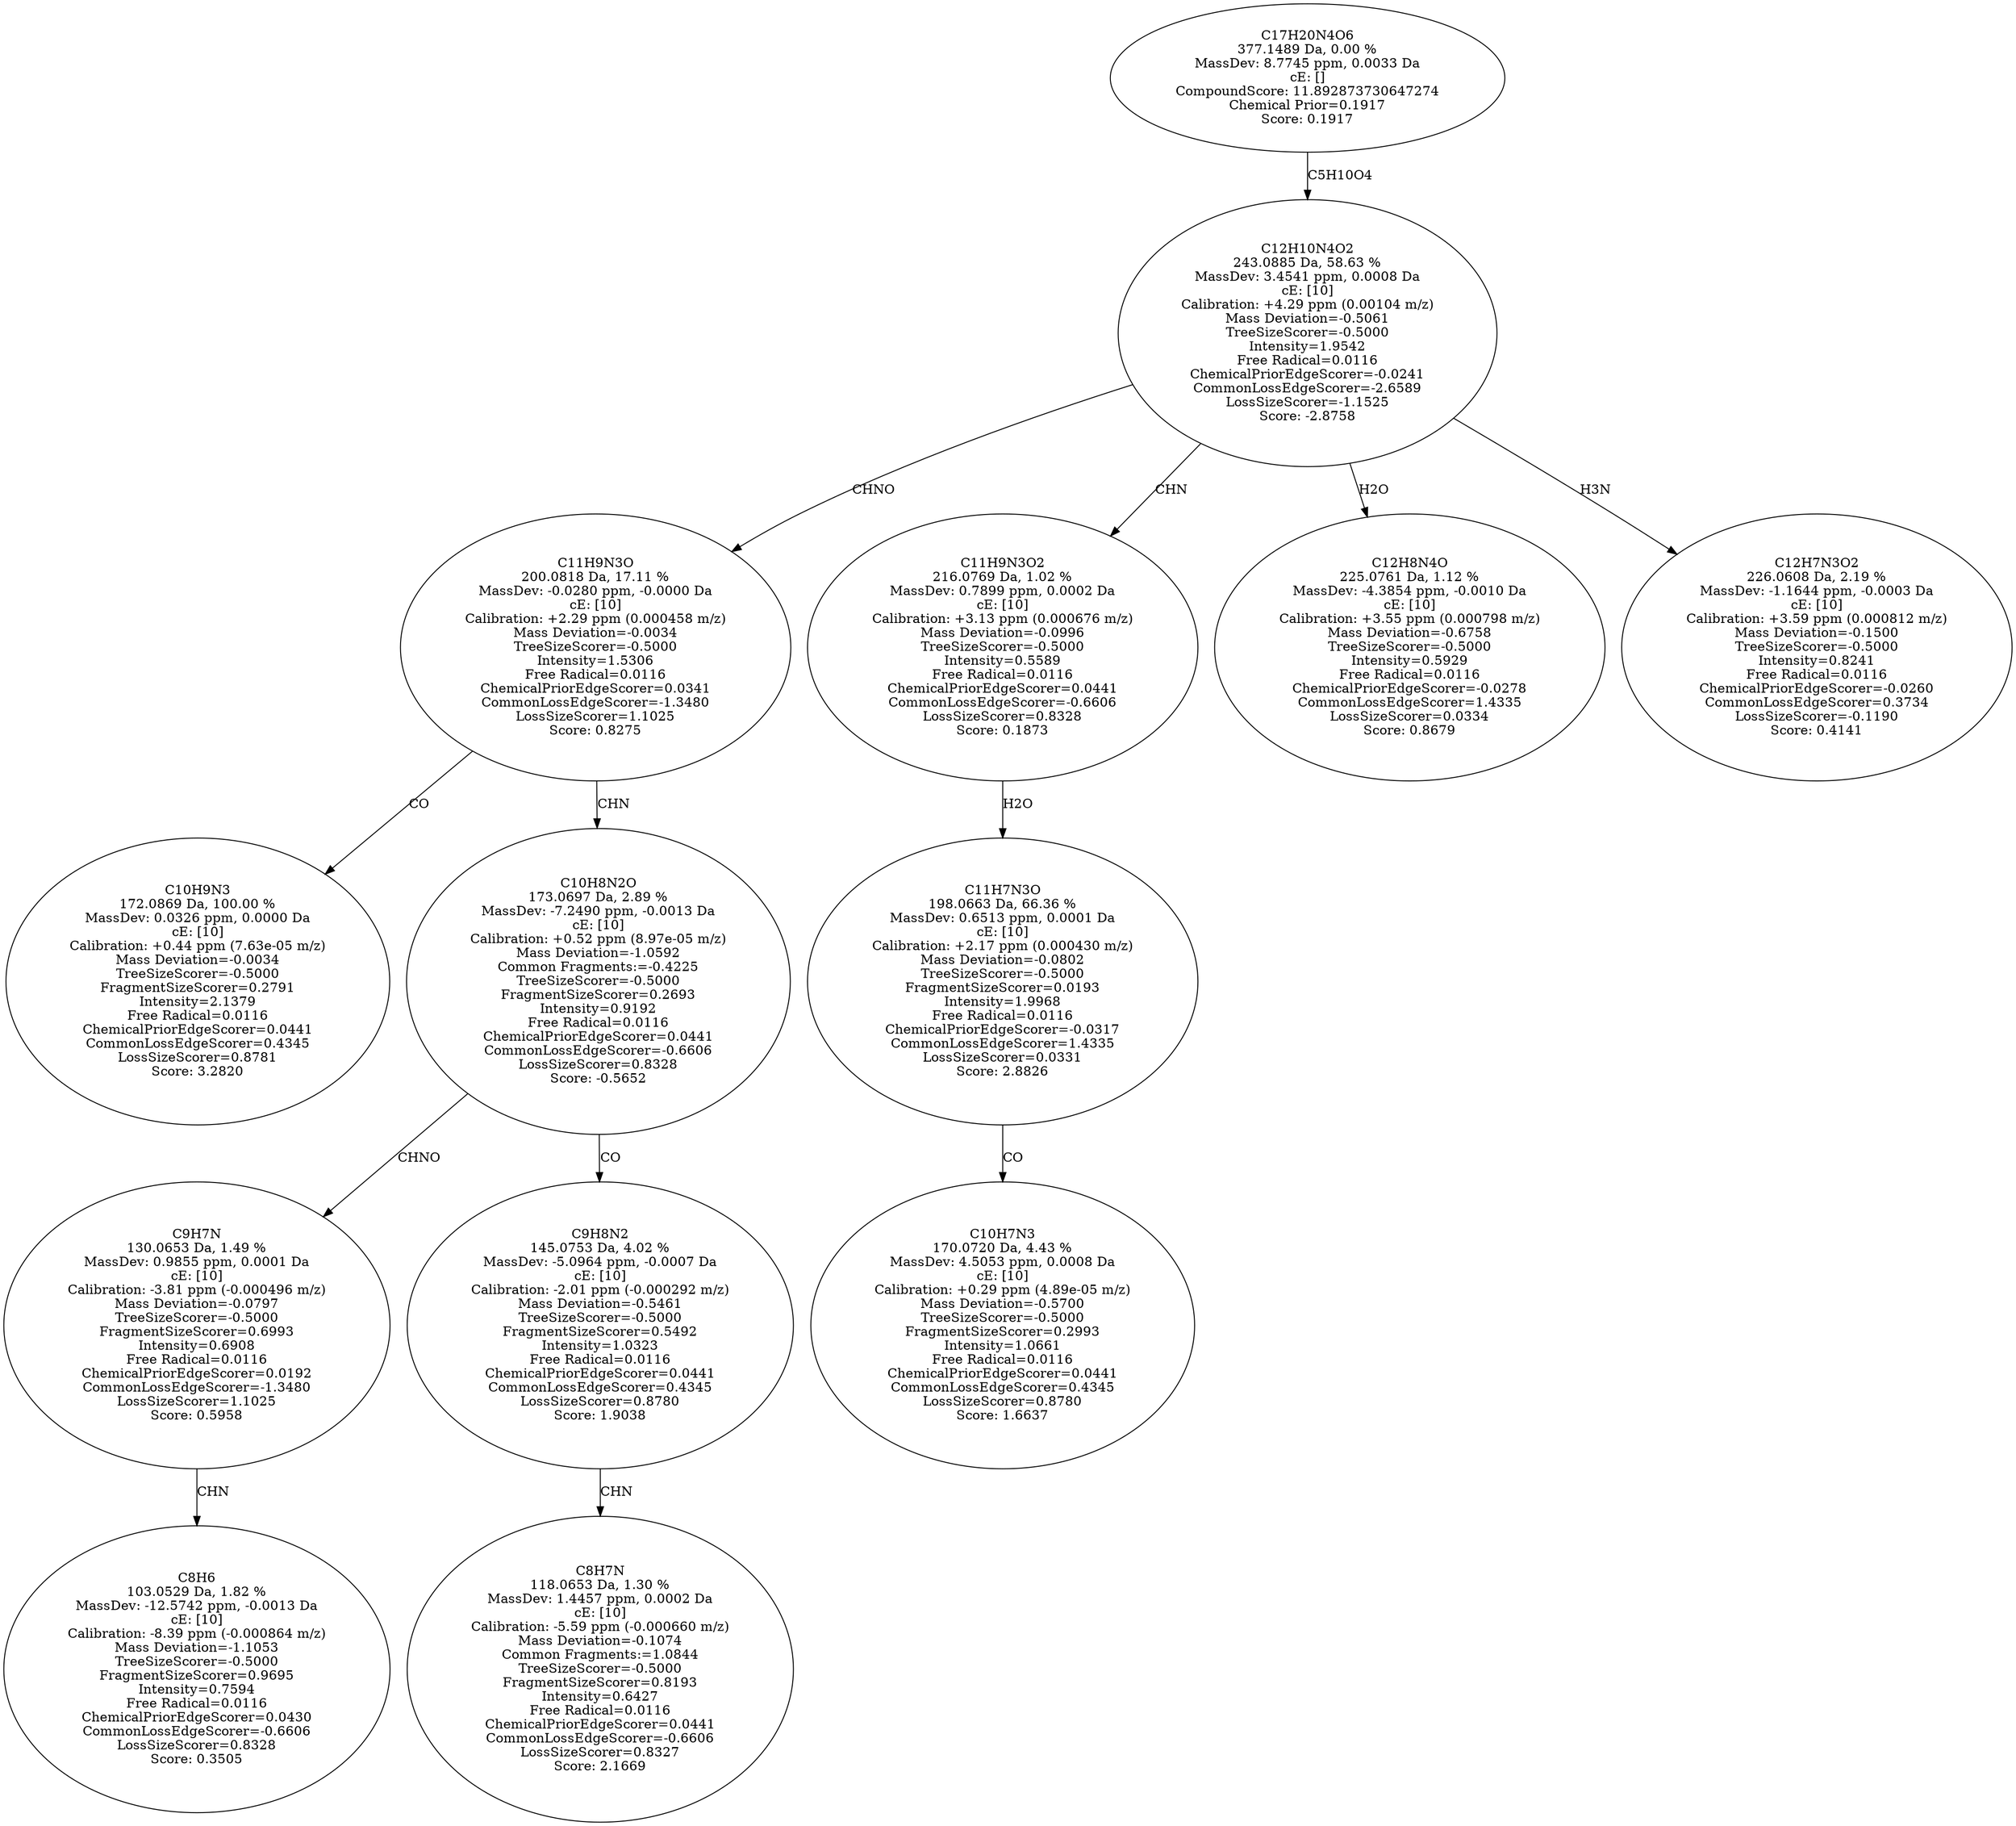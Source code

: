strict digraph {
v1 [label="C10H9N3\n172.0869 Da, 100.00 %\nMassDev: 0.0326 ppm, 0.0000 Da\ncE: [10]\nCalibration: +0.44 ppm (7.63e-05 m/z)\nMass Deviation=-0.0034\nTreeSizeScorer=-0.5000\nFragmentSizeScorer=0.2791\nIntensity=2.1379\nFree Radical=0.0116\nChemicalPriorEdgeScorer=0.0441\nCommonLossEdgeScorer=0.4345\nLossSizeScorer=0.8781\nScore: 3.2820"];
v2 [label="C8H6\n103.0529 Da, 1.82 %\nMassDev: -12.5742 ppm, -0.0013 Da\ncE: [10]\nCalibration: -8.39 ppm (-0.000864 m/z)\nMass Deviation=-1.1053\nTreeSizeScorer=-0.5000\nFragmentSizeScorer=0.9695\nIntensity=0.7594\nFree Radical=0.0116\nChemicalPriorEdgeScorer=0.0430\nCommonLossEdgeScorer=-0.6606\nLossSizeScorer=0.8328\nScore: 0.3505"];
v3 [label="C9H7N\n130.0653 Da, 1.49 %\nMassDev: 0.9855 ppm, 0.0001 Da\ncE: [10]\nCalibration: -3.81 ppm (-0.000496 m/z)\nMass Deviation=-0.0797\nTreeSizeScorer=-0.5000\nFragmentSizeScorer=0.6993\nIntensity=0.6908\nFree Radical=0.0116\nChemicalPriorEdgeScorer=0.0192\nCommonLossEdgeScorer=-1.3480\nLossSizeScorer=1.1025\nScore: 0.5958"];
v4 [label="C8H7N\n118.0653 Da, 1.30 %\nMassDev: 1.4457 ppm, 0.0002 Da\ncE: [10]\nCalibration: -5.59 ppm (-0.000660 m/z)\nMass Deviation=-0.1074\nCommon Fragments:=1.0844\nTreeSizeScorer=-0.5000\nFragmentSizeScorer=0.8193\nIntensity=0.6427\nFree Radical=0.0116\nChemicalPriorEdgeScorer=0.0441\nCommonLossEdgeScorer=-0.6606\nLossSizeScorer=0.8327\nScore: 2.1669"];
v5 [label="C9H8N2\n145.0753 Da, 4.02 %\nMassDev: -5.0964 ppm, -0.0007 Da\ncE: [10]\nCalibration: -2.01 ppm (-0.000292 m/z)\nMass Deviation=-0.5461\nTreeSizeScorer=-0.5000\nFragmentSizeScorer=0.5492\nIntensity=1.0323\nFree Radical=0.0116\nChemicalPriorEdgeScorer=0.0441\nCommonLossEdgeScorer=0.4345\nLossSizeScorer=0.8780\nScore: 1.9038"];
v6 [label="C10H8N2O\n173.0697 Da, 2.89 %\nMassDev: -7.2490 ppm, -0.0013 Da\ncE: [10]\nCalibration: +0.52 ppm (8.97e-05 m/z)\nMass Deviation=-1.0592\nCommon Fragments:=-0.4225\nTreeSizeScorer=-0.5000\nFragmentSizeScorer=0.2693\nIntensity=0.9192\nFree Radical=0.0116\nChemicalPriorEdgeScorer=0.0441\nCommonLossEdgeScorer=-0.6606\nLossSizeScorer=0.8328\nScore: -0.5652"];
v7 [label="C11H9N3O\n200.0818 Da, 17.11 %\nMassDev: -0.0280 ppm, -0.0000 Da\ncE: [10]\nCalibration: +2.29 ppm (0.000458 m/z)\nMass Deviation=-0.0034\nTreeSizeScorer=-0.5000\nIntensity=1.5306\nFree Radical=0.0116\nChemicalPriorEdgeScorer=0.0341\nCommonLossEdgeScorer=-1.3480\nLossSizeScorer=1.1025\nScore: 0.8275"];
v8 [label="C10H7N3\n170.0720 Da, 4.43 %\nMassDev: 4.5053 ppm, 0.0008 Da\ncE: [10]\nCalibration: +0.29 ppm (4.89e-05 m/z)\nMass Deviation=-0.5700\nTreeSizeScorer=-0.5000\nFragmentSizeScorer=0.2993\nIntensity=1.0661\nFree Radical=0.0116\nChemicalPriorEdgeScorer=0.0441\nCommonLossEdgeScorer=0.4345\nLossSizeScorer=0.8780\nScore: 1.6637"];
v9 [label="C11H7N3O\n198.0663 Da, 66.36 %\nMassDev: 0.6513 ppm, 0.0001 Da\ncE: [10]\nCalibration: +2.17 ppm (0.000430 m/z)\nMass Deviation=-0.0802\nTreeSizeScorer=-0.5000\nFragmentSizeScorer=0.0193\nIntensity=1.9968\nFree Radical=0.0116\nChemicalPriorEdgeScorer=-0.0317\nCommonLossEdgeScorer=1.4335\nLossSizeScorer=0.0331\nScore: 2.8826"];
v10 [label="C11H9N3O2\n216.0769 Da, 1.02 %\nMassDev: 0.7899 ppm, 0.0002 Da\ncE: [10]\nCalibration: +3.13 ppm (0.000676 m/z)\nMass Deviation=-0.0996\nTreeSizeScorer=-0.5000\nIntensity=0.5589\nFree Radical=0.0116\nChemicalPriorEdgeScorer=0.0441\nCommonLossEdgeScorer=-0.6606\nLossSizeScorer=0.8328\nScore: 0.1873"];
v11 [label="C12H8N4O\n225.0761 Da, 1.12 %\nMassDev: -4.3854 ppm, -0.0010 Da\ncE: [10]\nCalibration: +3.55 ppm (0.000798 m/z)\nMass Deviation=-0.6758\nTreeSizeScorer=-0.5000\nIntensity=0.5929\nFree Radical=0.0116\nChemicalPriorEdgeScorer=-0.0278\nCommonLossEdgeScorer=1.4335\nLossSizeScorer=0.0334\nScore: 0.8679"];
v12 [label="C12H7N3O2\n226.0608 Da, 2.19 %\nMassDev: -1.1644 ppm, -0.0003 Da\ncE: [10]\nCalibration: +3.59 ppm (0.000812 m/z)\nMass Deviation=-0.1500\nTreeSizeScorer=-0.5000\nIntensity=0.8241\nFree Radical=0.0116\nChemicalPriorEdgeScorer=-0.0260\nCommonLossEdgeScorer=0.3734\nLossSizeScorer=-0.1190\nScore: 0.4141"];
v13 [label="C12H10N4O2\n243.0885 Da, 58.63 %\nMassDev: 3.4541 ppm, 0.0008 Da\ncE: [10]\nCalibration: +4.29 ppm (0.00104 m/z)\nMass Deviation=-0.5061\nTreeSizeScorer=-0.5000\nIntensity=1.9542\nFree Radical=0.0116\nChemicalPriorEdgeScorer=-0.0241\nCommonLossEdgeScorer=-2.6589\nLossSizeScorer=-1.1525\nScore: -2.8758"];
v14 [label="C17H20N4O6\n377.1489 Da, 0.00 %\nMassDev: 8.7745 ppm, 0.0033 Da\ncE: []\nCompoundScore: 11.892873730647274\nChemical Prior=0.1917\nScore: 0.1917"];
v7 -> v1 [label="CO"];
v3 -> v2 [label="CHN"];
v6 -> v3 [label="CHNO"];
v5 -> v4 [label="CHN"];
v6 -> v5 [label="CO"];
v7 -> v6 [label="CHN"];
v13 -> v7 [label="CHNO"];
v9 -> v8 [label="CO"];
v10 -> v9 [label="H2O"];
v13 -> v10 [label="CHN"];
v13 -> v11 [label="H2O"];
v13 -> v12 [label="H3N"];
v14 -> v13 [label="C5H10O4"];
}